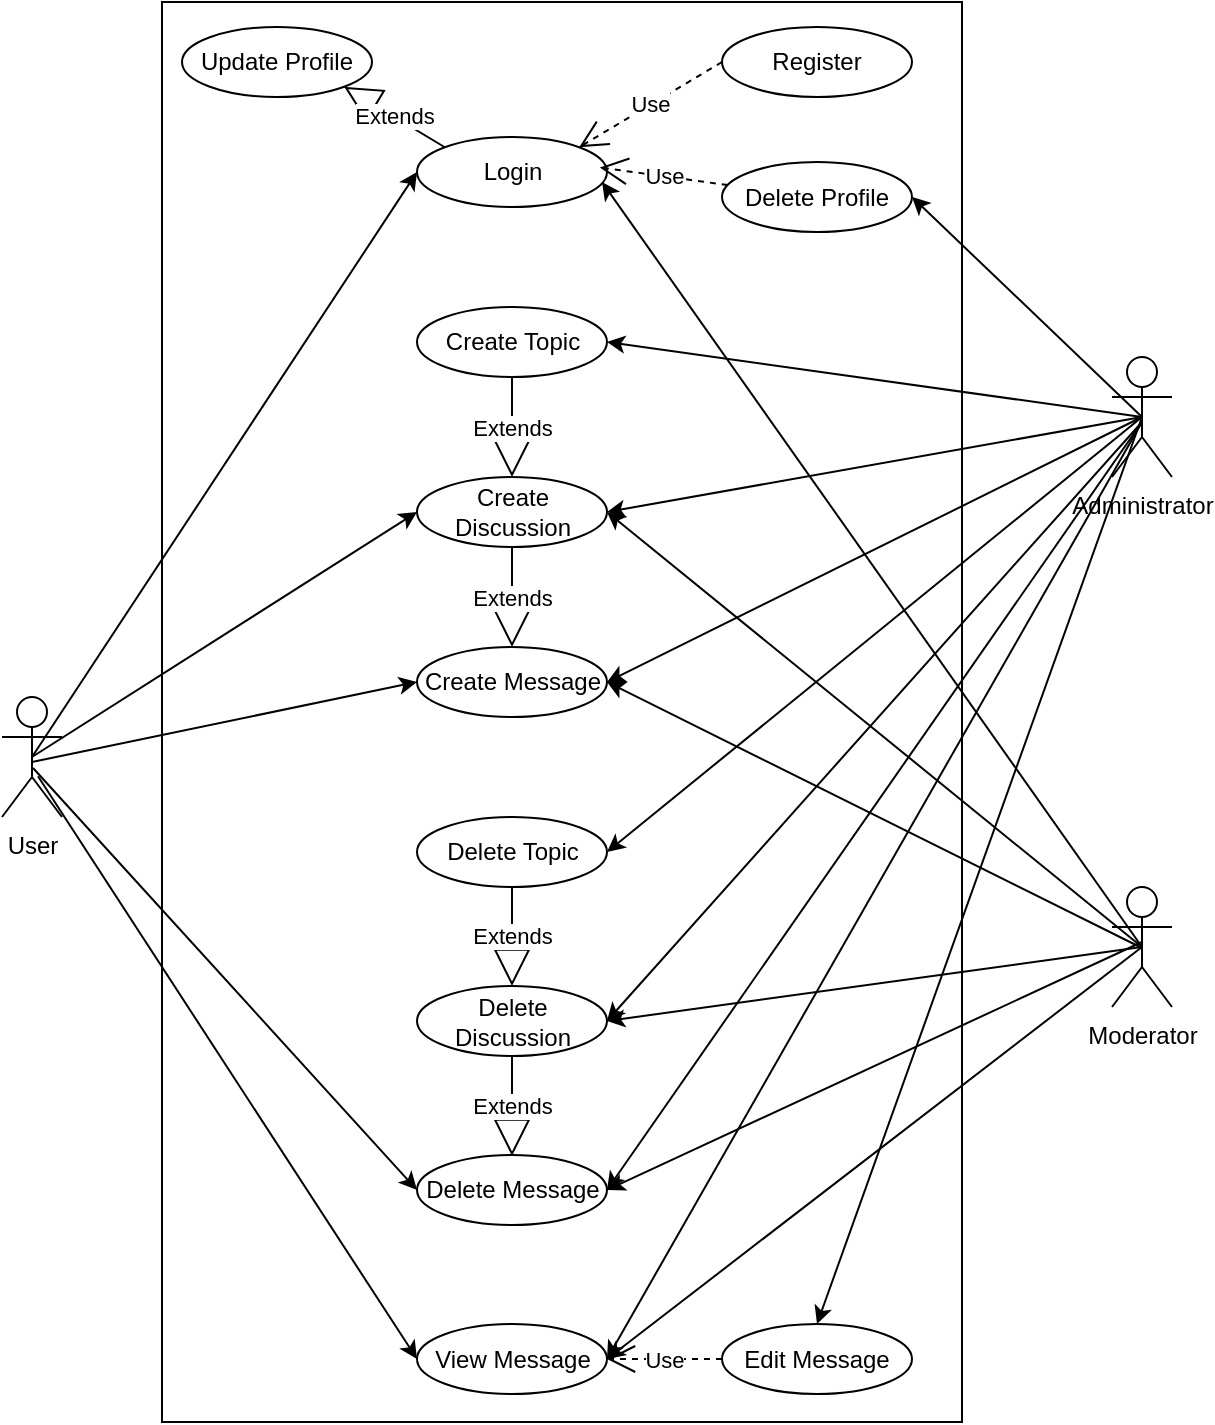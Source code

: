 <mxfile version="11.1.4" type="device"><diagram name="Page-1" id="0783ab3e-0a74-02c8-0abd-f7b4e66b4bec"><mxGraphModel dx="920" dy="813" grid="1" gridSize="10" guides="1" tooltips="1" connect="1" arrows="1" fold="1" page="1" pageScale="1" pageWidth="850" pageHeight="1100" background="#ffffff" math="0" shadow="0"><root><mxCell id="0"/><mxCell id="1" parent="0"/><mxCell id="uxaHFc1wtraEGKc3X85c-1" value="" style="html=1;" vertex="1" parent="1"><mxGeometry x="200" y="40" width="400" height="710" as="geometry"/></mxCell><mxCell id="uxaHFc1wtraEGKc3X85c-4" value="User" style="shape=umlActor;verticalLabelPosition=bottom;labelBackgroundColor=#ffffff;verticalAlign=top;html=1;" vertex="1" parent="1"><mxGeometry x="120" y="387.5" width="30" height="60" as="geometry"/></mxCell><mxCell id="uxaHFc1wtraEGKc3X85c-5" value="Moderator" style="shape=umlActor;verticalLabelPosition=bottom;labelBackgroundColor=#ffffff;verticalAlign=top;html=1;" vertex="1" parent="1"><mxGeometry x="675" y="482.5" width="30" height="60" as="geometry"/></mxCell><mxCell id="uxaHFc1wtraEGKc3X85c-6" value="Administrator" style="shape=umlActor;verticalLabelPosition=bottom;labelBackgroundColor=#ffffff;verticalAlign=top;html=1;" vertex="1" parent="1"><mxGeometry x="675" y="217.5" width="30" height="60" as="geometry"/></mxCell><mxCell id="uxaHFc1wtraEGKc3X85c-36" value="Update Profile" style="ellipse;whiteSpace=wrap;html=1;" vertex="1" parent="1"><mxGeometry x="210" y="52.5" width="95" height="35" as="geometry"/></mxCell><mxCell id="uxaHFc1wtraEGKc3X85c-37" value="Register" style="ellipse;whiteSpace=wrap;html=1;" vertex="1" parent="1"><mxGeometry x="480" y="52.5" width="95" height="35" as="geometry"/></mxCell><mxCell id="uxaHFc1wtraEGKc3X85c-38" value="Login" style="ellipse;whiteSpace=wrap;html=1;" vertex="1" parent="1"><mxGeometry x="327.5" y="107.5" width="95" height="35" as="geometry"/></mxCell><mxCell id="uxaHFc1wtraEGKc3X85c-39" value="Create Topic" style="ellipse;whiteSpace=wrap;html=1;" vertex="1" parent="1"><mxGeometry x="327.5" y="192.5" width="95" height="35" as="geometry"/></mxCell><mxCell id="uxaHFc1wtraEGKc3X85c-40" value="Create Discussion" style="ellipse;whiteSpace=wrap;html=1;" vertex="1" parent="1"><mxGeometry x="327.5" y="277.5" width="95" height="35" as="geometry"/></mxCell><mxCell id="uxaHFc1wtraEGKc3X85c-49" value="Create Message" style="ellipse;whiteSpace=wrap;html=1;" vertex="1" parent="1"><mxGeometry x="327.5" y="362.5" width="95" height="35" as="geometry"/></mxCell><mxCell id="uxaHFc1wtraEGKc3X85c-50" value="Delete Profile" style="ellipse;whiteSpace=wrap;html=1;" vertex="1" parent="1"><mxGeometry x="480" y="120" width="95" height="35" as="geometry"/></mxCell><mxCell id="uxaHFc1wtraEGKc3X85c-51" value="Delete Topic" style="ellipse;whiteSpace=wrap;html=1;" vertex="1" parent="1"><mxGeometry x="327.5" y="447.5" width="95" height="35" as="geometry"/></mxCell><mxCell id="uxaHFc1wtraEGKc3X85c-52" value="Delete Discussion" style="ellipse;whiteSpace=wrap;html=1;" vertex="1" parent="1"><mxGeometry x="327.5" y="532" width="95" height="35" as="geometry"/></mxCell><mxCell id="uxaHFc1wtraEGKc3X85c-53" value="Use" style="endArrow=open;endSize=12;dashed=1;html=1;entryX=1;entryY=0;entryDx=0;entryDy=0;exitX=0;exitY=0.5;exitDx=0;exitDy=0;" edge="1" parent="1" source="uxaHFc1wtraEGKc3X85c-37" target="uxaHFc1wtraEGKc3X85c-38"><mxGeometry width="160" relative="1" as="geometry"><mxPoint x="440" y="70" as="sourcePoint"/><mxPoint x="380" y="150" as="targetPoint"/></mxGeometry></mxCell><mxCell id="uxaHFc1wtraEGKc3X85c-55" value="Extends" style="endArrow=block;endSize=16;endFill=0;html=1;entryX=1;entryY=1;entryDx=0;entryDy=0;exitX=0;exitY=0;exitDx=0;exitDy=0;" edge="1" parent="1" source="uxaHFc1wtraEGKc3X85c-38" target="uxaHFc1wtraEGKc3X85c-36"><mxGeometry width="160" relative="1" as="geometry"><mxPoint x="257.5" y="160" as="sourcePoint"/><mxPoint x="417.5" y="160" as="targetPoint"/></mxGeometry></mxCell><mxCell id="uxaHFc1wtraEGKc3X85c-56" value="Use" style="endArrow=open;endSize=12;dashed=1;html=1;entryX=1;entryY=0;entryDx=0;entryDy=0;" edge="1" parent="1" source="uxaHFc1wtraEGKc3X85c-50"><mxGeometry width="160" relative="1" as="geometry"><mxPoint x="450" y="80" as="sourcePoint"/><mxPoint x="418.895" y="122.74" as="targetPoint"/></mxGeometry></mxCell><mxCell id="uxaHFc1wtraEGKc3X85c-59" value="Delete Message" style="ellipse;whiteSpace=wrap;html=1;" vertex="1" parent="1"><mxGeometry x="327.5" y="616.5" width="95" height="35" as="geometry"/></mxCell><mxCell id="uxaHFc1wtraEGKc3X85c-61" value="View Message" style="ellipse;whiteSpace=wrap;html=1;" vertex="1" parent="1"><mxGeometry x="327.5" y="701" width="95" height="35" as="geometry"/></mxCell><mxCell id="uxaHFc1wtraEGKc3X85c-63" value="Extends" style="endArrow=block;endSize=16;endFill=0;html=1;exitX=0.5;exitY=1;exitDx=0;exitDy=0;entryX=0.5;entryY=0;entryDx=0;entryDy=0;" edge="1" parent="1" source="uxaHFc1wtraEGKc3X85c-39" target="uxaHFc1wtraEGKc3X85c-40"><mxGeometry width="160" relative="1" as="geometry"><mxPoint x="380" y="250" as="sourcePoint"/><mxPoint x="540" y="250" as="targetPoint"/></mxGeometry></mxCell><mxCell id="uxaHFc1wtraEGKc3X85c-64" value="Extends" style="endArrow=block;endSize=16;endFill=0;html=1;exitX=0.5;exitY=1;exitDx=0;exitDy=0;entryX=0.5;entryY=0;entryDx=0;entryDy=0;" edge="1" parent="1"><mxGeometry width="160" relative="1" as="geometry"><mxPoint x="375" y="312.5" as="sourcePoint"/><mxPoint x="375" y="362.5" as="targetPoint"/></mxGeometry></mxCell><mxCell id="uxaHFc1wtraEGKc3X85c-65" value="Extends" style="endArrow=block;endSize=16;endFill=0;html=1;exitX=0.5;exitY=1;exitDx=0;exitDy=0;entryX=0.5;entryY=0;entryDx=0;entryDy=0;" edge="1" parent="1"><mxGeometry width="160" relative="1" as="geometry"><mxPoint x="375" y="482" as="sourcePoint"/><mxPoint x="375" y="532" as="targetPoint"/></mxGeometry></mxCell><mxCell id="uxaHFc1wtraEGKc3X85c-66" value="Extends" style="endArrow=block;endSize=16;endFill=0;html=1;exitX=0.5;exitY=1;exitDx=0;exitDy=0;entryX=0.5;entryY=0;entryDx=0;entryDy=0;" edge="1" parent="1"><mxGeometry width="160" relative="1" as="geometry"><mxPoint x="375" y="567" as="sourcePoint"/><mxPoint x="375" y="617" as="targetPoint"/></mxGeometry></mxCell><mxCell id="uxaHFc1wtraEGKc3X85c-68" value="" style="endArrow=classic;html=1;entryX=0;entryY=0.5;entryDx=0;entryDy=0;exitX=0.5;exitY=0.5;exitDx=0;exitDy=0;exitPerimeter=0;" edge="1" parent="1" source="uxaHFc1wtraEGKc3X85c-4" target="uxaHFc1wtraEGKc3X85c-38"><mxGeometry width="50" height="50" relative="1" as="geometry"><mxPoint x="140" y="345" as="sourcePoint"/><mxPoint x="190" y="295" as="targetPoint"/></mxGeometry></mxCell><mxCell id="uxaHFc1wtraEGKc3X85c-69" value="" style="endArrow=classic;html=1;entryX=0;entryY=0.5;entryDx=0;entryDy=0;exitX=0.5;exitY=0.5;exitDx=0;exitDy=0;exitPerimeter=0;" edge="1" parent="1" source="uxaHFc1wtraEGKc3X85c-4" target="uxaHFc1wtraEGKc3X85c-40"><mxGeometry width="50" height="50" relative="1" as="geometry"><mxPoint x="220" y="417.5" as="sourcePoint"/><mxPoint x="270" y="367.5" as="targetPoint"/></mxGeometry></mxCell><mxCell id="uxaHFc1wtraEGKc3X85c-70" value="" style="endArrow=classic;html=1;entryX=0;entryY=0.5;entryDx=0;entryDy=0;" edge="1" parent="1" target="uxaHFc1wtraEGKc3X85c-49"><mxGeometry width="50" height="50" relative="1" as="geometry"><mxPoint x="135" y="420" as="sourcePoint"/><mxPoint x="337.5" y="305.0" as="targetPoint"/></mxGeometry></mxCell><mxCell id="uxaHFc1wtraEGKc3X85c-71" value="" style="endArrow=classic;html=1;entryX=0;entryY=0.5;entryDx=0;entryDy=0;exitX=0.517;exitY=0.592;exitDx=0;exitDy=0;exitPerimeter=0;" edge="1" parent="1" source="uxaHFc1wtraEGKc3X85c-4" target="uxaHFc1wtraEGKc3X85c-59"><mxGeometry width="50" height="50" relative="1" as="geometry"><mxPoint x="145" y="430" as="sourcePoint"/><mxPoint x="337.5" y="390.0" as="targetPoint"/></mxGeometry></mxCell><mxCell id="uxaHFc1wtraEGKc3X85c-74" value="" style="endArrow=classic;html=1;entryX=0;entryY=0.5;entryDx=0;entryDy=0;exitX=0.6;exitY=0.661;exitDx=0;exitDy=0;exitPerimeter=0;" edge="1" parent="1" source="uxaHFc1wtraEGKc3X85c-4" target="uxaHFc1wtraEGKc3X85c-61"><mxGeometry width="50" height="50" relative="1" as="geometry"><mxPoint x="135" y="418" as="sourcePoint"/><mxPoint x="170" y="770" as="targetPoint"/></mxGeometry></mxCell><mxCell id="uxaHFc1wtraEGKc3X85c-75" value="" style="endArrow=classic;html=1;entryX=1;entryY=0.5;entryDx=0;entryDy=0;exitX=0.5;exitY=0.5;exitDx=0;exitDy=0;exitPerimeter=0;" edge="1" parent="1" source="uxaHFc1wtraEGKc3X85c-6" target="uxaHFc1wtraEGKc3X85c-39"><mxGeometry width="50" height="50" relative="1" as="geometry"><mxPoint x="640" y="370" as="sourcePoint"/><mxPoint x="690" y="320" as="targetPoint"/></mxGeometry></mxCell><mxCell id="uxaHFc1wtraEGKc3X85c-76" value="" style="endArrow=classic;html=1;entryX=1;entryY=0.5;entryDx=0;entryDy=0;exitX=0.5;exitY=0.5;exitDx=0;exitDy=0;exitPerimeter=0;" edge="1" parent="1" source="uxaHFc1wtraEGKc3X85c-6" target="uxaHFc1wtraEGKc3X85c-50"><mxGeometry width="50" height="50" relative="1" as="geometry"><mxPoint x="650" y="380.0" as="sourcePoint"/><mxPoint x="700" y="330.0" as="targetPoint"/></mxGeometry></mxCell><mxCell id="uxaHFc1wtraEGKc3X85c-77" value="" style="endArrow=classic;html=1;entryX=1;entryY=0.5;entryDx=0;entryDy=0;exitX=0.5;exitY=0.5;exitDx=0;exitDy=0;exitPerimeter=0;" edge="1" parent="1" source="uxaHFc1wtraEGKc3X85c-6" target="uxaHFc1wtraEGKc3X85c-40"><mxGeometry width="50" height="50" relative="1" as="geometry"><mxPoint x="660" y="390.0" as="sourcePoint"/><mxPoint x="710" y="340.0" as="targetPoint"/></mxGeometry></mxCell><mxCell id="uxaHFc1wtraEGKc3X85c-78" value="" style="endArrow=classic;html=1;entryX=1;entryY=0.5;entryDx=0;entryDy=0;exitX=0.5;exitY=0.5;exitDx=0;exitDy=0;exitPerimeter=0;" edge="1" parent="1" source="uxaHFc1wtraEGKc3X85c-6" target="uxaHFc1wtraEGKc3X85c-49"><mxGeometry width="50" height="50" relative="1" as="geometry"><mxPoint x="670" y="400.0" as="sourcePoint"/><mxPoint x="720" y="350.0" as="targetPoint"/></mxGeometry></mxCell><mxCell id="uxaHFc1wtraEGKc3X85c-79" value="" style="endArrow=classic;html=1;entryX=1;entryY=0.5;entryDx=0;entryDy=0;exitX=0.5;exitY=0.5;exitDx=0;exitDy=0;exitPerimeter=0;" edge="1" parent="1" source="uxaHFc1wtraEGKc3X85c-6" target="uxaHFc1wtraEGKc3X85c-51"><mxGeometry width="50" height="50" relative="1" as="geometry"><mxPoint x="680" y="410.0" as="sourcePoint"/><mxPoint x="730" y="360.0" as="targetPoint"/></mxGeometry></mxCell><mxCell id="uxaHFc1wtraEGKc3X85c-80" value="" style="endArrow=classic;html=1;entryX=1;entryY=0.5;entryDx=0;entryDy=0;" edge="1" parent="1" target="uxaHFc1wtraEGKc3X85c-61"><mxGeometry width="50" height="50" relative="1" as="geometry"><mxPoint x="690" y="250" as="sourcePoint"/><mxPoint x="740" y="370.0" as="targetPoint"/></mxGeometry></mxCell><mxCell id="uxaHFc1wtraEGKc3X85c-81" value="" style="endArrow=classic;html=1;entryX=1;entryY=0.5;entryDx=0;entryDy=0;" edge="1" parent="1" target="uxaHFc1wtraEGKc3X85c-59"><mxGeometry width="50" height="50" relative="1" as="geometry"><mxPoint x="690" y="250" as="sourcePoint"/><mxPoint x="750" y="380.0" as="targetPoint"/></mxGeometry></mxCell><mxCell id="uxaHFc1wtraEGKc3X85c-82" value="" style="endArrow=classic;html=1;entryX=1;entryY=0.5;entryDx=0;entryDy=0;" edge="1" parent="1" target="uxaHFc1wtraEGKc3X85c-52"><mxGeometry width="50" height="50" relative="1" as="geometry"><mxPoint x="690" y="250" as="sourcePoint"/><mxPoint x="760" y="390.0" as="targetPoint"/></mxGeometry></mxCell><mxCell id="uxaHFc1wtraEGKc3X85c-83" value="" style="endArrow=classic;html=1;entryX=1;entryY=0.5;entryDx=0;entryDy=0;exitX=0.5;exitY=0.5;exitDx=0;exitDy=0;exitPerimeter=0;" edge="1" parent="1" source="uxaHFc1wtraEGKc3X85c-5" target="uxaHFc1wtraEGKc3X85c-40"><mxGeometry width="50" height="50" relative="1" as="geometry"><mxPoint x="720" y="450.0" as="sourcePoint"/><mxPoint x="770" y="400.0" as="targetPoint"/></mxGeometry></mxCell><mxCell id="uxaHFc1wtraEGKc3X85c-84" value="" style="endArrow=classic;html=1;exitX=0.5;exitY=0.5;exitDx=0;exitDy=0;exitPerimeter=0;" edge="1" parent="1" source="uxaHFc1wtraEGKc3X85c-5"><mxGeometry width="50" height="50" relative="1" as="geometry"><mxPoint x="730" y="460.0" as="sourcePoint"/><mxPoint x="420" y="130" as="targetPoint"/></mxGeometry></mxCell><mxCell id="uxaHFc1wtraEGKc3X85c-85" value="" style="endArrow=classic;html=1;entryX=1;entryY=0.5;entryDx=0;entryDy=0;" edge="1" parent="1" target="uxaHFc1wtraEGKc3X85c-49"><mxGeometry width="50" height="50" relative="1" as="geometry"><mxPoint x="690" y="513" as="sourcePoint"/><mxPoint x="790" y="420.0" as="targetPoint"/></mxGeometry></mxCell><mxCell id="uxaHFc1wtraEGKc3X85c-86" value="" style="endArrow=classic;html=1;entryX=1;entryY=0.5;entryDx=0;entryDy=0;exitX=0.5;exitY=0.5;exitDx=0;exitDy=0;exitPerimeter=0;" edge="1" parent="1" source="uxaHFc1wtraEGKc3X85c-5" target="uxaHFc1wtraEGKc3X85c-52"><mxGeometry width="50" height="50" relative="1" as="geometry"><mxPoint x="750" y="480.0" as="sourcePoint"/><mxPoint x="800" y="430.0" as="targetPoint"/></mxGeometry></mxCell><mxCell id="uxaHFc1wtraEGKc3X85c-87" value="" style="endArrow=classic;html=1;entryX=1;entryY=0.5;entryDx=0;entryDy=0;" edge="1" parent="1" target="uxaHFc1wtraEGKc3X85c-59"><mxGeometry width="50" height="50" relative="1" as="geometry"><mxPoint x="690" y="510" as="sourcePoint"/><mxPoint x="810" y="440.0" as="targetPoint"/></mxGeometry></mxCell><mxCell id="uxaHFc1wtraEGKc3X85c-88" value="" style="endArrow=classic;html=1;entryX=1;entryY=0.5;entryDx=0;entryDy=0;exitX=0.5;exitY=0.5;exitDx=0;exitDy=0;exitPerimeter=0;" edge="1" parent="1" source="uxaHFc1wtraEGKc3X85c-5" target="uxaHFc1wtraEGKc3X85c-61"><mxGeometry width="50" height="50" relative="1" as="geometry"><mxPoint x="770" y="500.0" as="sourcePoint"/><mxPoint x="820" y="450.0" as="targetPoint"/></mxGeometry></mxCell><mxCell id="uxaHFc1wtraEGKc3X85c-89" value="Edit Message" style="ellipse;whiteSpace=wrap;html=1;" vertex="1" parent="1"><mxGeometry x="480" y="701" width="95" height="35" as="geometry"/></mxCell><mxCell id="uxaHFc1wtraEGKc3X85c-90" value="Use" style="endArrow=open;endSize=12;dashed=1;html=1;entryX=1;entryY=0.5;entryDx=0;entryDy=0;exitX=0;exitY=0.5;exitDx=0;exitDy=0;" edge="1" parent="1" target="uxaHFc1wtraEGKc3X85c-61"><mxGeometry width="160" relative="1" as="geometry"><mxPoint x="480" y="718.5" as="sourcePoint"/><mxPoint x="408.588" y="761.126" as="targetPoint"/></mxGeometry></mxCell><mxCell id="uxaHFc1wtraEGKc3X85c-91" value="" style="endArrow=classic;html=1;entryX=0.5;entryY=0;entryDx=0;entryDy=0;exitX=0.5;exitY=0.5;exitDx=0;exitDy=0;exitPerimeter=0;" edge="1" parent="1" source="uxaHFc1wtraEGKc3X85c-6" target="uxaHFc1wtraEGKc3X85c-89"><mxGeometry width="50" height="50" relative="1" as="geometry"><mxPoint x="700" y="260.0" as="sourcePoint"/><mxPoint x="432.5" y="728.5" as="targetPoint"/></mxGeometry></mxCell></root></mxGraphModel></diagram></mxfile>